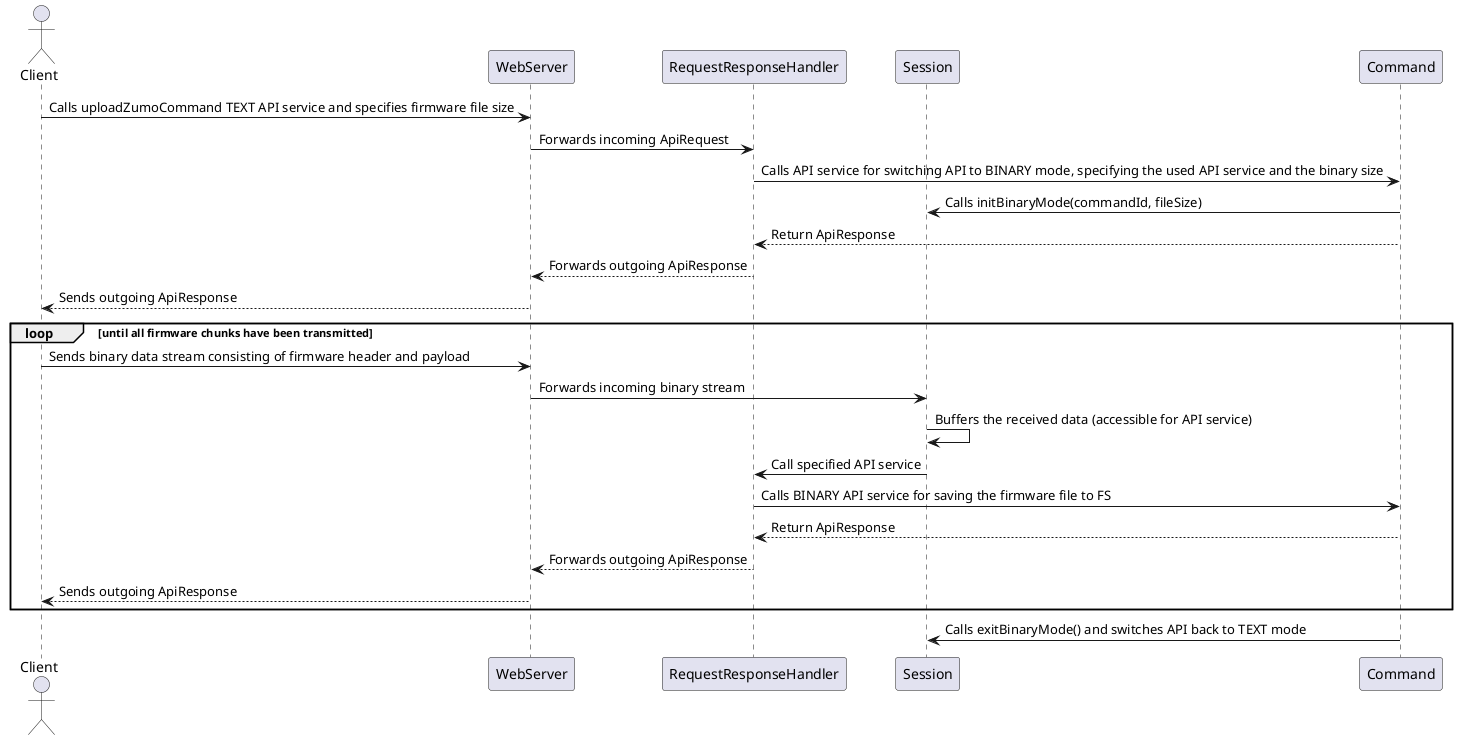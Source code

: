 @startuml
actor Client
participant WebServer
participant RequestResponseHandler
participant Session
participant Command

Client->WebServer: Calls uploadZumoCommand TEXT API service and specifies firmware file size
WebServer->RequestResponseHandler: Forwards incoming ApiRequest
RequestResponseHandler->Command: Calls API service for switching API to BINARY mode, specifying the used API service and the binary size
Command->Session: Calls initBinaryMode(commandId, fileSize)
Command-->RequestResponseHandler: Return ApiResponse
RequestResponseHandler-->WebServer: Forwards outgoing ApiResponse
WebServer-->Client : Sends outgoing ApiResponse

loop until all firmware chunks have been transmitted
Client->WebServer: Sends binary data stream consisting of firmware header and payload
WebServer->Session: Forwards incoming binary stream
Session->Session: Buffers the received data (accessible for API service)
Session->RequestResponseHandler: Call specified API service
RequestResponseHandler->Command: Calls BINARY API service for saving the firmware file to FS
Command-->RequestResponseHandler: Return ApiResponse
RequestResponseHandler-->WebServer: Forwards outgoing ApiResponse
WebServer-->Client : Sends outgoing ApiResponse
end
Command->Session: Calls exitBinaryMode() and switches API back to TEXT mode
@enduml
